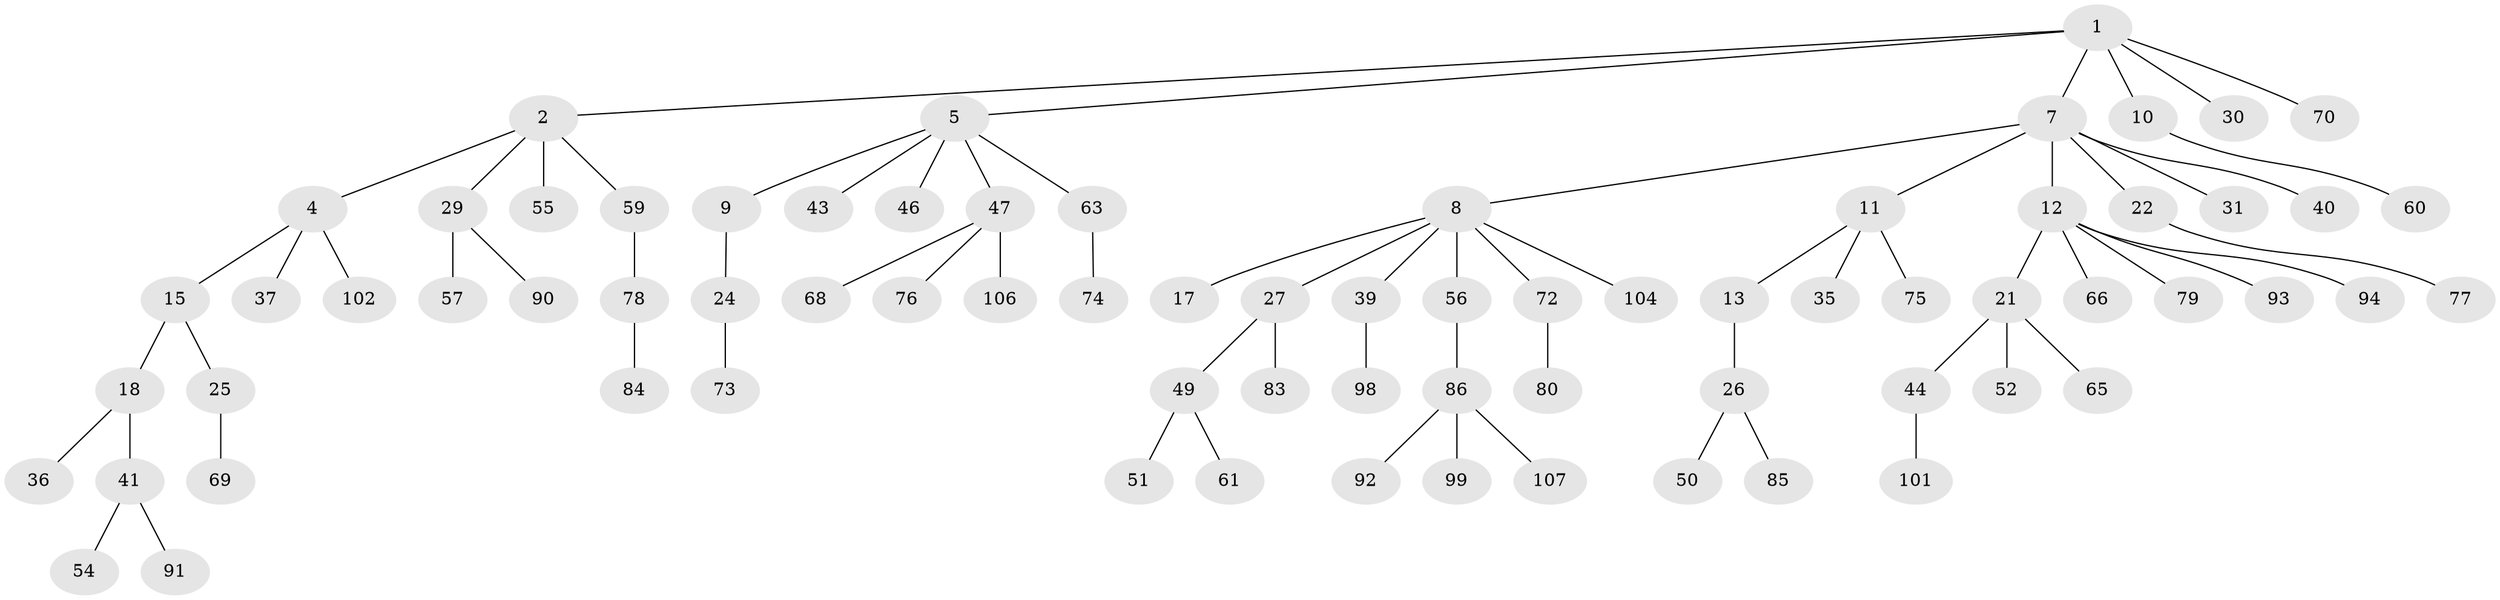 // Generated by graph-tools (version 1.1) at 2025/52/02/27/25 19:52:11]
// undirected, 75 vertices, 74 edges
graph export_dot {
graph [start="1"]
  node [color=gray90,style=filled];
  1 [super="+3"];
  2;
  4 [super="+14"];
  5 [super="+6"];
  7 [super="+16"];
  8 [super="+20"];
  9;
  10;
  11 [super="+64"];
  12 [super="+28"];
  13 [super="+53"];
  15 [super="+19"];
  17;
  18 [super="+95"];
  21 [super="+23"];
  22 [super="+58"];
  24 [super="+108"];
  25 [super="+34"];
  26 [super="+96"];
  27 [super="+42"];
  29 [super="+32"];
  30;
  31 [super="+33"];
  35 [super="+38"];
  36 [super="+82"];
  37;
  39;
  40;
  41 [super="+45"];
  43;
  44 [super="+62"];
  46;
  47 [super="+48"];
  49;
  50;
  51 [super="+81"];
  52;
  54;
  55 [super="+87"];
  56;
  57;
  59 [super="+67"];
  60;
  61 [super="+100"];
  63;
  65;
  66;
  68 [super="+88"];
  69;
  70 [super="+71"];
  72;
  73;
  74;
  75;
  76;
  77 [super="+97"];
  78;
  79;
  80;
  83;
  84 [super="+105"];
  85;
  86 [super="+89"];
  90;
  91;
  92 [super="+103"];
  93;
  94;
  98;
  99;
  101;
  102;
  104;
  106;
  107;
  1 -- 2;
  1 -- 7;
  1 -- 10;
  1 -- 30;
  1 -- 70;
  1 -- 5;
  2 -- 4;
  2 -- 29;
  2 -- 55;
  2 -- 59;
  4 -- 15;
  4 -- 37;
  4 -- 102;
  5 -- 63;
  5 -- 9;
  5 -- 43;
  5 -- 46;
  5 -- 47;
  7 -- 8;
  7 -- 11;
  7 -- 12;
  7 -- 22;
  7 -- 31;
  7 -- 40;
  8 -- 17;
  8 -- 39;
  8 -- 56;
  8 -- 27;
  8 -- 72;
  8 -- 104;
  9 -- 24;
  10 -- 60;
  11 -- 13;
  11 -- 35;
  11 -- 75;
  12 -- 21;
  12 -- 79;
  12 -- 93;
  12 -- 94;
  12 -- 66;
  13 -- 26;
  15 -- 18;
  15 -- 25;
  18 -- 36;
  18 -- 41;
  21 -- 44;
  21 -- 65;
  21 -- 52;
  22 -- 77;
  24 -- 73;
  25 -- 69;
  26 -- 50;
  26 -- 85;
  27 -- 49;
  27 -- 83;
  29 -- 90;
  29 -- 57;
  39 -- 98;
  41 -- 91;
  41 -- 54;
  44 -- 101;
  47 -- 68;
  47 -- 76;
  47 -- 106;
  49 -- 51;
  49 -- 61;
  56 -- 86;
  59 -- 78;
  63 -- 74;
  72 -- 80;
  78 -- 84;
  86 -- 99;
  86 -- 107;
  86 -- 92;
}
